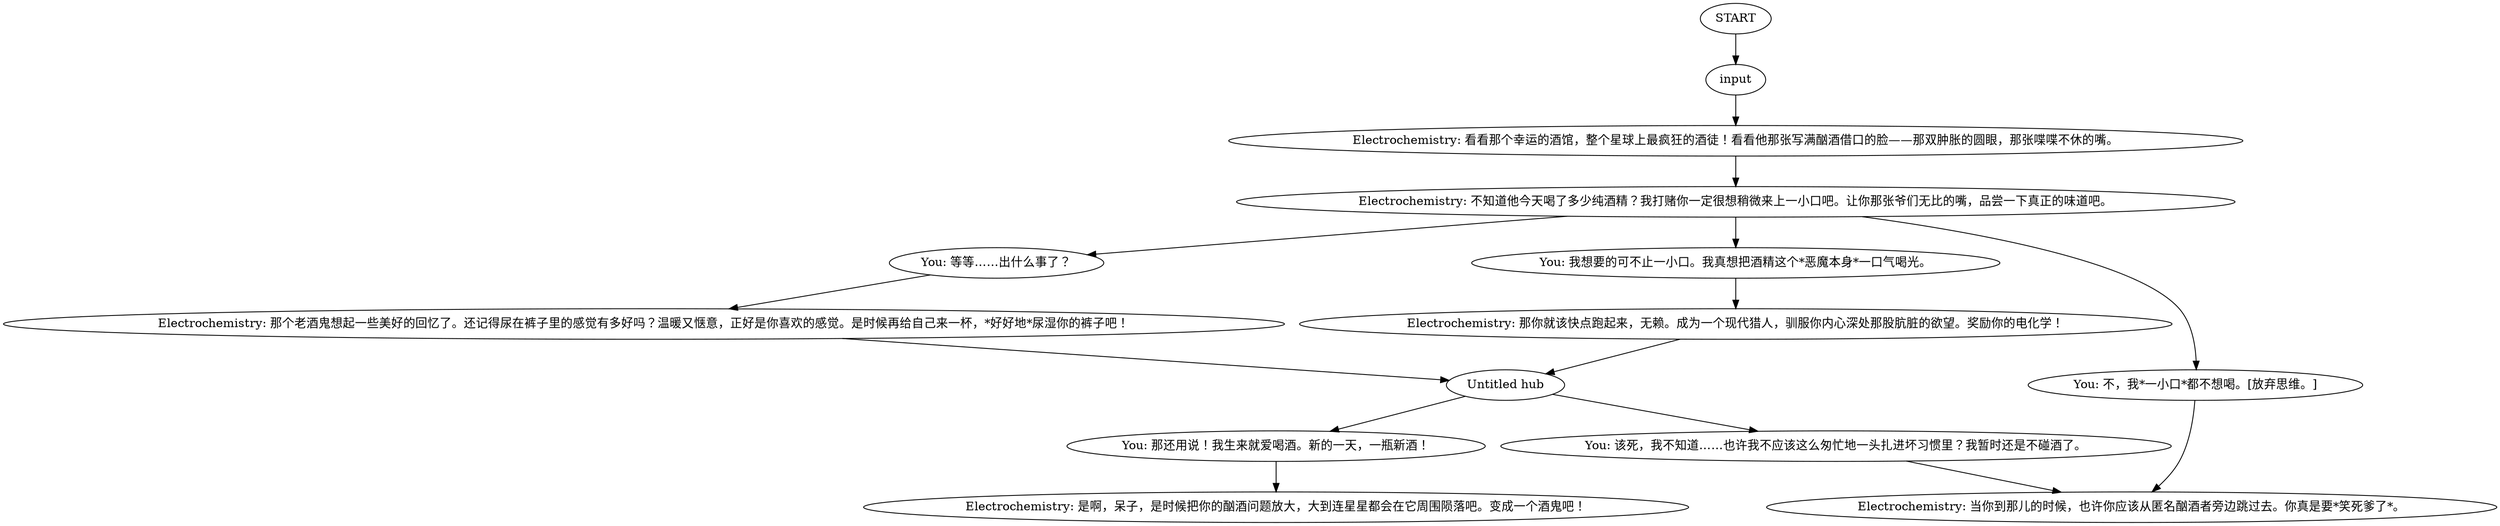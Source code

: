 # PLAZA ORB / get a drink
# Start drinking (Electrochem).
# ==================================================
digraph G {
	  0 [label="START"];
	  1 [label="input"];
	  2 [label="Electrochemistry: 是啊，呆子，是时候把你的酗酒问题放大，大到连星星都会在它周围陨落吧。变成一个酒鬼吧！"];
	  3 [label="You: 等等……出什么事了？"];
	  4 [label="Electrochemistry: 看看那个幸运的酒馆，整个星球上最疯狂的酒徒！看看他那张写满酗酒借口的脸——那双肿胀的圆眼，那张喋喋不休的嘴。"];
	  5 [label="You: 不，我*一小口*都不想喝。[放弃思维。]"];
	  6 [label="Electrochemistry: 那个老酒鬼想起一些美好的回忆了。还记得尿在裤子里的感觉有多好吗？温暖又惬意，正好是你喜欢的感觉。是时候再给自己来一杯，*好好地*尿湿你的裤子吧！"];
	  7 [label="You: 那还用说！我生来就爱喝酒。新的一天，一瓶新酒！"];
	  9 [label="Untitled hub"];
	  10 [label="Electrochemistry: 那你就该快点跑起来，无赖。成为一个现代猎人，驯服你内心深处那股肮脏的欲望。奖励你的电化学！"];
	  11 [label="Electrochemistry: 当你到那儿的时候，也许你应该从匿名酗酒者旁边跳过去。你真是要*笑死爹了*。"];
	  12 [label="You: 该死，我不知道……也许我不应该这么匆忙地一头扎进坏习惯里？我暂时还是不碰酒了。"];
	  13 [label="You: 我想要的可不止一小口。我真想把酒精这个*恶魔本身*一口气喝光。"];
	  14 [label="Electrochemistry: 不知道他今天喝了多少纯酒精？我打赌你一定很想稍微来上一小口吧。让你那张爷们无比的嘴，品尝一下真正的味道吧。"];
	  0 -> 1
	  1 -> 4
	  3 -> 6
	  4 -> 14
	  5 -> 11
	  6 -> 9
	  7 -> 2
	  9 -> 12
	  9 -> 7
	  10 -> 9
	  12 -> 11
	  13 -> 10
	  14 -> 5
	  14 -> 3
	  14 -> 13
}

